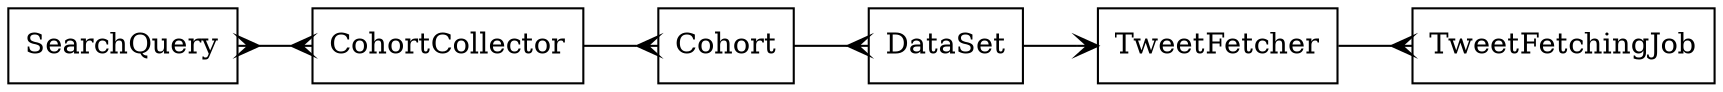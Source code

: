 // dot doc/charts/architecture.dot -Tpng > doc/charts/architecture.png
// requires installation of GraphViz (brew install graphviz, or
// http://www.graphviz.org/Download.php if that doesn't work)

digraph G {
  concentrate=true
  rankdir=LR
  {
    "SearchQuery" [shape=box]
    "CohortCollector" [shape=box]
    "Cohort" [shape=box]
    "DataSet" [shape=box]
    "TweetFetcher" [shape=box]
    "TweetFetchingJob" [shape=box]
  }
  "SearchQuery" -> "CohortCollector" [arrowhead=crow]
  "CohortCollector" -> "SearchQuery" [arrowhead=crow]
  "CohortCollector" -> "Cohort" [arrowhead=crow]
  "Cohort" -> "DataSet" [arrowhead=crow]
  "DataSet" -> "TweetFetcher" [arrowhead=vee]
  "TweetFetcher" -> "TweetFetchingJob" [arrowhead=crow]
}
